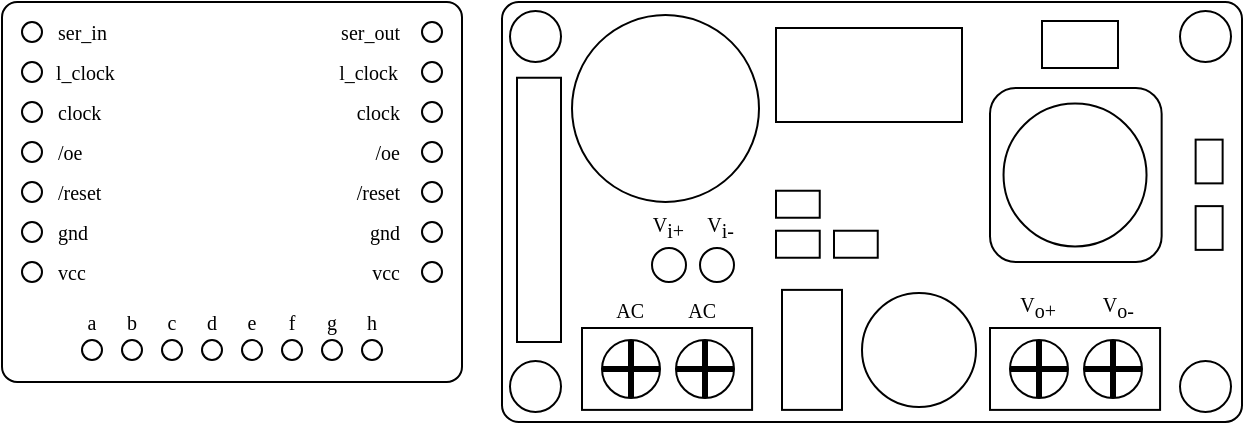 <mxfile version="20.8.5" type="github">
  <diagram id="XUNsw211o3o_2Q5ld4JQ" name="Page-1">
    <mxGraphModel dx="778" dy="512" grid="1" gridSize="10" guides="1" tooltips="1" connect="1" arrows="1" fold="1" page="1" pageScale="1" pageWidth="827" pageHeight="1169" math="0" shadow="0">
      <root>
        <mxCell id="0" />
        <mxCell id="1" parent="0" />
        <mxCell id="hDWNIPYn-BoX0UfPb-T5-1" value="" style="rounded=1;whiteSpace=wrap;html=1;movable=1;resizable=1;rotatable=1;deletable=1;editable=1;connectable=1;arcSize=4;" vertex="1" parent="1">
          <mxGeometry x="40" y="160" width="230" height="190" as="geometry" />
        </mxCell>
        <mxCell id="hDWNIPYn-BoX0UfPb-T5-2" value="" style="ellipse;whiteSpace=wrap;html=1;aspect=fixed;" vertex="1" parent="1">
          <mxGeometry x="50" y="170" width="10" height="10" as="geometry" />
        </mxCell>
        <mxCell id="hDWNIPYn-BoX0UfPb-T5-4" value="" style="ellipse;whiteSpace=wrap;html=1;aspect=fixed;" vertex="1" parent="1">
          <mxGeometry x="50" y="190" width="10" height="10" as="geometry" />
        </mxCell>
        <mxCell id="hDWNIPYn-BoX0UfPb-T5-5" value="" style="ellipse;whiteSpace=wrap;html=1;aspect=fixed;" vertex="1" parent="1">
          <mxGeometry x="50" y="210" width="10" height="10" as="geometry" />
        </mxCell>
        <mxCell id="hDWNIPYn-BoX0UfPb-T5-6" value="" style="ellipse;whiteSpace=wrap;html=1;aspect=fixed;" vertex="1" parent="1">
          <mxGeometry x="50" y="230" width="10" height="10" as="geometry" />
        </mxCell>
        <mxCell id="hDWNIPYn-BoX0UfPb-T5-7" value="" style="ellipse;whiteSpace=wrap;html=1;aspect=fixed;" vertex="1" parent="1">
          <mxGeometry x="50" y="250" width="10" height="10" as="geometry" />
        </mxCell>
        <mxCell id="hDWNIPYn-BoX0UfPb-T5-8" value="" style="ellipse;whiteSpace=wrap;html=1;aspect=fixed;" vertex="1" parent="1">
          <mxGeometry x="50" y="270" width="10" height="10" as="geometry" />
        </mxCell>
        <mxCell id="hDWNIPYn-BoX0UfPb-T5-9" value="" style="ellipse;whiteSpace=wrap;html=1;aspect=fixed;" vertex="1" parent="1">
          <mxGeometry x="50" y="290" width="10" height="10" as="geometry" />
        </mxCell>
        <mxCell id="hDWNIPYn-BoX0UfPb-T5-10" value="" style="ellipse;whiteSpace=wrap;html=1;aspect=fixed;" vertex="1" parent="1">
          <mxGeometry x="250" y="170" width="10" height="10" as="geometry" />
        </mxCell>
        <mxCell id="hDWNIPYn-BoX0UfPb-T5-11" value="" style="ellipse;whiteSpace=wrap;html=1;aspect=fixed;" vertex="1" parent="1">
          <mxGeometry x="250" y="190" width="10" height="10" as="geometry" />
        </mxCell>
        <mxCell id="hDWNIPYn-BoX0UfPb-T5-12" value="" style="ellipse;whiteSpace=wrap;html=1;aspect=fixed;" vertex="1" parent="1">
          <mxGeometry x="250" y="210" width="10" height="10" as="geometry" />
        </mxCell>
        <mxCell id="hDWNIPYn-BoX0UfPb-T5-13" value="" style="ellipse;whiteSpace=wrap;html=1;aspect=fixed;" vertex="1" parent="1">
          <mxGeometry x="250" y="230" width="10" height="10" as="geometry" />
        </mxCell>
        <mxCell id="hDWNIPYn-BoX0UfPb-T5-14" value="" style="ellipse;whiteSpace=wrap;html=1;aspect=fixed;" vertex="1" parent="1">
          <mxGeometry x="250" y="250" width="10" height="10" as="geometry" />
        </mxCell>
        <mxCell id="hDWNIPYn-BoX0UfPb-T5-15" value="" style="ellipse;whiteSpace=wrap;html=1;aspect=fixed;" vertex="1" parent="1">
          <mxGeometry x="250" y="270" width="10" height="10" as="geometry" />
        </mxCell>
        <mxCell id="hDWNIPYn-BoX0UfPb-T5-16" value="" style="ellipse;whiteSpace=wrap;html=1;aspect=fixed;" vertex="1" parent="1">
          <mxGeometry x="250" y="290" width="10" height="10" as="geometry" />
        </mxCell>
        <mxCell id="hDWNIPYn-BoX0UfPb-T5-17" value="&lt;pre style=&quot;font-size: 10px;&quot;&gt;&lt;br style=&quot;font-size: 10px;&quot;&gt;&lt;/pre&gt;" style="ellipse;whiteSpace=wrap;html=1;aspect=fixed;align=center;fontSize=10;" vertex="1" parent="1">
          <mxGeometry x="80" y="329" width="10" height="10" as="geometry" />
        </mxCell>
        <mxCell id="hDWNIPYn-BoX0UfPb-T5-18" value="" style="ellipse;whiteSpace=wrap;html=1;aspect=fixed;fontSize=10;" vertex="1" parent="1">
          <mxGeometry x="200" y="329" width="10" height="10" as="geometry" />
        </mxCell>
        <mxCell id="hDWNIPYn-BoX0UfPb-T5-19" value="" style="ellipse;whiteSpace=wrap;html=1;aspect=fixed;fontSize=10;" vertex="1" parent="1">
          <mxGeometry x="180" y="329" width="10" height="10" as="geometry" />
        </mxCell>
        <mxCell id="hDWNIPYn-BoX0UfPb-T5-20" value="" style="ellipse;whiteSpace=wrap;html=1;aspect=fixed;fontSize=10;" vertex="1" parent="1">
          <mxGeometry x="160" y="329" width="10" height="10" as="geometry" />
        </mxCell>
        <mxCell id="hDWNIPYn-BoX0UfPb-T5-21" value="" style="ellipse;whiteSpace=wrap;html=1;aspect=fixed;fontSize=10;" vertex="1" parent="1">
          <mxGeometry x="140" y="329" width="10" height="10" as="geometry" />
        </mxCell>
        <mxCell id="hDWNIPYn-BoX0UfPb-T5-22" value="" style="ellipse;whiteSpace=wrap;html=1;aspect=fixed;fontSize=10;" vertex="1" parent="1">
          <mxGeometry x="100" y="329" width="10" height="10" as="geometry" />
        </mxCell>
        <mxCell id="hDWNIPYn-BoX0UfPb-T5-23" value="" style="ellipse;whiteSpace=wrap;html=1;aspect=fixed;fontSize=10;" vertex="1" parent="1">
          <mxGeometry x="120" y="329" width="10" height="10" as="geometry" />
        </mxCell>
        <mxCell id="hDWNIPYn-BoX0UfPb-T5-24" value="&lt;pre style=&quot;border-color: var(--border-color); font-size: 10px;&quot;&gt;&lt;font style=&quot;border-color: var(--border-color); font-size: 10px;&quot; data-font-src=&quot;https://fonts.googleapis.com/css?family=ubuntu+mono&quot; face=&quot;ubuntu mono&quot;&gt;a&lt;/font&gt;&lt;/pre&gt;" style="text;html=1;strokeColor=none;fillColor=none;align=center;verticalAlign=middle;whiteSpace=wrap;rounded=0;fontSize=10;" vertex="1" parent="1">
          <mxGeometry x="80" y="320" width="10" as="geometry" />
        </mxCell>
        <mxCell id="hDWNIPYn-BoX0UfPb-T5-26" value="&lt;pre style=&quot;border-color: var(--border-color); font-size: 10px;&quot;&gt;&lt;font style=&quot;border-color: var(--border-color); font-size: 10px;&quot; data-font-src=&quot;https://fonts.googleapis.com/css?family=ubuntu+mono&quot; face=&quot;ubuntu mono&quot;&gt;b&lt;/font&gt;&lt;/pre&gt;" style="text;html=1;strokeColor=none;fillColor=none;align=center;verticalAlign=middle;whiteSpace=wrap;rounded=0;fontSize=10;" vertex="1" parent="1">
          <mxGeometry x="100" y="320" width="10" as="geometry" />
        </mxCell>
        <mxCell id="hDWNIPYn-BoX0UfPb-T5-27" value="&lt;pre style=&quot;border-color: var(--border-color); font-size: 10px;&quot;&gt;&lt;font style=&quot;border-color: var(--border-color); font-size: 10px;&quot; data-font-src=&quot;https://fonts.googleapis.com/css?family=ubuntu+mono&quot; face=&quot;ubuntu mono&quot;&gt;c&lt;/font&gt;&lt;/pre&gt;" style="text;html=1;strokeColor=none;fillColor=none;align=center;verticalAlign=middle;whiteSpace=wrap;rounded=0;fontSize=10;" vertex="1" parent="1">
          <mxGeometry x="120" y="320" width="10" as="geometry" />
        </mxCell>
        <mxCell id="hDWNIPYn-BoX0UfPb-T5-28" value="&lt;pre style=&quot;border-color: var(--border-color); font-size: 10px;&quot;&gt;&lt;font style=&quot;border-color: var(--border-color); font-size: 10px;&quot; data-font-src=&quot;https://fonts.googleapis.com/css?family=ubuntu+mono&quot; face=&quot;ubuntu mono&quot;&gt;d&lt;/font&gt;&lt;/pre&gt;" style="text;html=1;strokeColor=none;fillColor=none;align=center;verticalAlign=middle;whiteSpace=wrap;rounded=0;fontSize=10;" vertex="1" parent="1">
          <mxGeometry x="140" y="320" width="10" as="geometry" />
        </mxCell>
        <mxCell id="hDWNIPYn-BoX0UfPb-T5-29" value="&lt;pre style=&quot;border-color: var(--border-color); font-size: 10px;&quot;&gt;&lt;font style=&quot;border-color: var(--border-color); font-size: 10px;&quot; data-font-src=&quot;https://fonts.googleapis.com/css?family=ubuntu+mono&quot; face=&quot;ubuntu mono&quot;&gt;e&lt;/font&gt;&lt;/pre&gt;" style="text;html=1;strokeColor=none;fillColor=none;align=center;verticalAlign=middle;whiteSpace=wrap;rounded=0;fontSize=10;" vertex="1" parent="1">
          <mxGeometry x="160" y="320" width="10" as="geometry" />
        </mxCell>
        <mxCell id="hDWNIPYn-BoX0UfPb-T5-31" value="&lt;pre style=&quot;border-color: var(--border-color); font-size: 10px;&quot;&gt;&lt;font style=&quot;border-color: var(--border-color); font-size: 10px;&quot; data-font-src=&quot;https://fonts.googleapis.com/css?family=ubuntu+mono&quot; face=&quot;ubuntu mono&quot;&gt;f&lt;/font&gt;&lt;/pre&gt;" style="text;html=1;strokeColor=none;fillColor=none;align=center;verticalAlign=middle;whiteSpace=wrap;rounded=0;fontSize=10;" vertex="1" parent="1">
          <mxGeometry x="180" y="320" width="10" as="geometry" />
        </mxCell>
        <mxCell id="hDWNIPYn-BoX0UfPb-T5-32" value="&lt;pre style=&quot;border-color: var(--border-color); font-size: 10px;&quot;&gt;&lt;font style=&quot;border-color: var(--border-color); font-size: 10px;&quot; data-font-src=&quot;https://fonts.googleapis.com/css?family=ubuntu+mono&quot; face=&quot;ubuntu mono&quot;&gt;g&lt;/font&gt;&lt;/pre&gt;" style="text;html=1;strokeColor=none;fillColor=none;align=center;verticalAlign=middle;whiteSpace=wrap;rounded=0;fontSize=10;" vertex="1" parent="1">
          <mxGeometry x="200" y="320" width="10" as="geometry" />
        </mxCell>
        <mxCell id="hDWNIPYn-BoX0UfPb-T5-33" value="" style="ellipse;whiteSpace=wrap;html=1;aspect=fixed;fontSize=10;" vertex="1" parent="1">
          <mxGeometry x="220" y="329" width="10" height="10" as="geometry" />
        </mxCell>
        <mxCell id="hDWNIPYn-BoX0UfPb-T5-34" value="&lt;pre style=&quot;border-color: var(--border-color); font-size: 10px;&quot;&gt;&lt;font style=&quot;border-color: var(--border-color); font-size: 10px;&quot; data-font-src=&quot;https://fonts.googleapis.com/css?family=ubuntu+mono&quot; face=&quot;ubuntu mono&quot;&gt;h&lt;/font&gt;&lt;/pre&gt;" style="text;html=1;strokeColor=none;fillColor=none;align=center;verticalAlign=middle;whiteSpace=wrap;rounded=0;fontSize=10;" vertex="1" parent="1">
          <mxGeometry x="220" y="319" width="10" height="1" as="geometry" />
        </mxCell>
        <mxCell id="hDWNIPYn-BoX0UfPb-T5-38" value="&lt;pre style=&quot;border-color: var(--border-color); font-size: 10px;&quot;&gt;&lt;font style=&quot;border-color: var(--border-color); font-size: 10px;&quot; data-font-src=&quot;https://fonts.googleapis.com/css?family=ubuntu+mono&quot; face=&quot;ubuntu mono&quot;&gt;ser_in&lt;/font&gt;&lt;/pre&gt;" style="text;html=1;strokeColor=none;fillColor=none;align=left;verticalAlign=middle;whiteSpace=wrap;rounded=0;fontSize=10;" vertex="1" parent="1">
          <mxGeometry x="66" y="175" width="10" as="geometry" />
        </mxCell>
        <mxCell id="hDWNIPYn-BoX0UfPb-T5-39" value="&lt;pre style=&quot;border-color: var(--border-color); font-size: 10px;&quot;&gt;&lt;font style=&quot;border-color: var(--border-color); font-size: 10px;&quot; data-font-src=&quot;https://fonts.googleapis.com/css?family=ubuntu+mono&quot; face=&quot;ubuntu mono&quot;&gt;l_clock&lt;/font&gt;&lt;/pre&gt;" style="text;html=1;strokeColor=none;fillColor=none;align=left;verticalAlign=middle;whiteSpace=wrap;rounded=0;fontSize=10;" vertex="1" parent="1">
          <mxGeometry x="65" y="195" width="10" as="geometry" />
        </mxCell>
        <mxCell id="hDWNIPYn-BoX0UfPb-T5-40" value="&lt;pre style=&quot;border-color: var(--border-color); font-size: 10px;&quot;&gt;&lt;font style=&quot;border-color: var(--border-color); font-size: 10px;&quot; data-font-src=&quot;https://fonts.googleapis.com/css?family=ubuntu+mono&quot; face=&quot;ubuntu mono&quot;&gt;clock&lt;/font&gt;&lt;/pre&gt;" style="text;html=1;strokeColor=none;fillColor=none;align=left;verticalAlign=middle;whiteSpace=wrap;rounded=0;fontSize=10;" vertex="1" parent="1">
          <mxGeometry x="66" y="215" width="10" as="geometry" />
        </mxCell>
        <mxCell id="hDWNIPYn-BoX0UfPb-T5-41" value="&lt;pre style=&quot;border-color: var(--border-color); font-size: 10px;&quot;&gt;&lt;font style=&quot;border-color: var(--border-color); font-size: 10px;&quot; data-font-src=&quot;https://fonts.googleapis.com/css?family=ubuntu+mono&quot; face=&quot;ubuntu mono&quot;&gt;/oe&lt;/font&gt;&lt;/pre&gt;" style="text;html=1;strokeColor=none;fillColor=none;align=left;verticalAlign=middle;whiteSpace=wrap;rounded=0;fontSize=10;" vertex="1" parent="1">
          <mxGeometry x="66" y="235" width="10" as="geometry" />
        </mxCell>
        <mxCell id="hDWNIPYn-BoX0UfPb-T5-43" value="&lt;pre style=&quot;border-color: var(--border-color); font-size: 10px;&quot;&gt;&lt;font style=&quot;border-color: var(--border-color); font-size: 10px;&quot; data-font-src=&quot;https://fonts.googleapis.com/css?family=ubuntu+mono&quot; face=&quot;ubuntu mono&quot;&gt;/reset&lt;/font&gt;&lt;/pre&gt;" style="text;html=1;strokeColor=none;fillColor=none;align=left;verticalAlign=middle;whiteSpace=wrap;rounded=0;fontSize=10;" vertex="1" parent="1">
          <mxGeometry x="66" y="255" width="10" as="geometry" />
        </mxCell>
        <mxCell id="hDWNIPYn-BoX0UfPb-T5-44" value="&lt;pre style=&quot;border-color: var(--border-color); font-size: 10px;&quot;&gt;&lt;font style=&quot;border-color: var(--border-color); font-size: 10px;&quot; data-font-src=&quot;https://fonts.googleapis.com/css?family=ubuntu+mono&quot; face=&quot;ubuntu mono&quot;&gt;gnd&lt;/font&gt;&lt;/pre&gt;" style="text;html=1;strokeColor=none;fillColor=none;align=left;verticalAlign=middle;whiteSpace=wrap;rounded=0;fontSize=10;" vertex="1" parent="1">
          <mxGeometry x="66" y="275" width="10" as="geometry" />
        </mxCell>
        <mxCell id="hDWNIPYn-BoX0UfPb-T5-45" value="&lt;pre style=&quot;border-color: var(--border-color); font-size: 10px;&quot;&gt;&lt;font style=&quot;border-color: var(--border-color); font-size: 10px;&quot; data-font-src=&quot;https://fonts.googleapis.com/css?family=ubuntu+mono&quot; face=&quot;ubuntu mono&quot;&gt;vcc&lt;/font&gt;&lt;/pre&gt;" style="text;html=1;strokeColor=none;fillColor=none;align=left;verticalAlign=middle;whiteSpace=wrap;rounded=0;fontSize=10;" vertex="1" parent="1">
          <mxGeometry x="66" y="295" width="10" as="geometry" />
        </mxCell>
        <mxCell id="hDWNIPYn-BoX0UfPb-T5-54" value="&lt;pre style=&quot;border-color: var(--border-color); font-size: 10px;&quot;&gt;&lt;font style=&quot;border-color: var(--border-color); font-size: 10px;&quot; data-font-src=&quot;https://fonts.googleapis.com/css?family=ubuntu+mono&quot; face=&quot;ubuntu mono&quot;&gt;ser_out&lt;/font&gt;&lt;/pre&gt;" style="text;html=1;strokeColor=none;fillColor=none;align=right;verticalAlign=middle;whiteSpace=wrap;rounded=0;fontSize=10;" vertex="1" parent="1">
          <mxGeometry x="231" y="175" width="10" as="geometry" />
        </mxCell>
        <mxCell id="hDWNIPYn-BoX0UfPb-T5-55" value="&lt;pre style=&quot;border-color: var(--border-color); font-size: 10px;&quot;&gt;&lt;font style=&quot;border-color: var(--border-color); font-size: 10px;&quot; data-font-src=&quot;https://fonts.googleapis.com/css?family=ubuntu+mono&quot; face=&quot;ubuntu mono&quot;&gt;l_clock&lt;/font&gt;&lt;/pre&gt;" style="text;html=1;strokeColor=none;fillColor=none;align=right;verticalAlign=middle;whiteSpace=wrap;rounded=0;fontSize=10;" vertex="1" parent="1">
          <mxGeometry x="230" y="195" width="10" as="geometry" />
        </mxCell>
        <mxCell id="hDWNIPYn-BoX0UfPb-T5-56" value="&lt;pre style=&quot;border-color: var(--border-color); font-size: 10px;&quot;&gt;&lt;font style=&quot;border-color: var(--border-color); font-size: 10px;&quot; data-font-src=&quot;https://fonts.googleapis.com/css?family=ubuntu+mono&quot; face=&quot;ubuntu mono&quot;&gt;clock&lt;/font&gt;&lt;/pre&gt;" style="text;html=1;strokeColor=none;fillColor=none;align=right;verticalAlign=middle;whiteSpace=wrap;rounded=0;fontSize=10;" vertex="1" parent="1">
          <mxGeometry x="231" y="215" width="10" as="geometry" />
        </mxCell>
        <mxCell id="hDWNIPYn-BoX0UfPb-T5-57" value="&lt;pre style=&quot;border-color: var(--border-color); font-size: 10px;&quot;&gt;&lt;font style=&quot;border-color: var(--border-color); font-size: 10px;&quot; data-font-src=&quot;https://fonts.googleapis.com/css?family=ubuntu+mono&quot; face=&quot;ubuntu mono&quot;&gt;/oe&lt;/font&gt;&lt;/pre&gt;" style="text;html=1;strokeColor=none;fillColor=none;align=right;verticalAlign=middle;whiteSpace=wrap;rounded=0;fontSize=10;" vertex="1" parent="1">
          <mxGeometry x="231" y="235" width="10" as="geometry" />
        </mxCell>
        <mxCell id="hDWNIPYn-BoX0UfPb-T5-58" value="&lt;pre style=&quot;border-color: var(--border-color); font-size: 10px;&quot;&gt;&lt;font style=&quot;border-color: var(--border-color); font-size: 10px;&quot; data-font-src=&quot;https://fonts.googleapis.com/css?family=ubuntu+mono&quot; face=&quot;ubuntu mono&quot;&gt;/reset&lt;/font&gt;&lt;/pre&gt;" style="text;html=1;strokeColor=none;fillColor=none;align=right;verticalAlign=middle;whiteSpace=wrap;rounded=0;fontSize=10;" vertex="1" parent="1">
          <mxGeometry x="231" y="255" width="10" as="geometry" />
        </mxCell>
        <mxCell id="hDWNIPYn-BoX0UfPb-T5-59" value="&lt;pre style=&quot;border-color: var(--border-color); font-size: 10px;&quot;&gt;&lt;font style=&quot;border-color: var(--border-color); font-size: 10px;&quot; data-font-src=&quot;https://fonts.googleapis.com/css?family=ubuntu+mono&quot; face=&quot;ubuntu mono&quot;&gt;gnd&lt;/font&gt;&lt;/pre&gt;" style="text;html=1;strokeColor=none;fillColor=none;align=right;verticalAlign=middle;whiteSpace=wrap;rounded=0;fontSize=10;" vertex="1" parent="1">
          <mxGeometry x="231" y="275" width="10" as="geometry" />
        </mxCell>
        <mxCell id="hDWNIPYn-BoX0UfPb-T5-60" value="&lt;pre style=&quot;border-color: var(--border-color); font-size: 10px;&quot;&gt;&lt;font style=&quot;border-color: var(--border-color); font-size: 10px;&quot; data-font-src=&quot;https://fonts.googleapis.com/css?family=ubuntu+mono&quot; face=&quot;ubuntu mono&quot;&gt;vcc&lt;/font&gt;&lt;/pre&gt;" style="text;html=1;strokeColor=none;fillColor=none;align=right;verticalAlign=middle;whiteSpace=wrap;rounded=0;fontSize=10;" vertex="1" parent="1">
          <mxGeometry x="231" y="295" width="10" as="geometry" />
        </mxCell>
        <mxCell id="hDWNIPYn-BoX0UfPb-T5-116" value="" style="group" vertex="1" connectable="0" parent="1">
          <mxGeometry x="290" y="160" width="370" height="210" as="geometry" />
        </mxCell>
        <mxCell id="hDWNIPYn-BoX0UfPb-T5-61" value="" style="rounded=1;whiteSpace=wrap;html=1;fontFamily=ubuntu mono;fontSource=https%3A%2F%2Ffonts.googleapis.com%2Fcss%3Ffamily%3Dubuntu%2Bmono;fontSize=9;arcSize=4;imageHeight=24;" vertex="1" parent="hDWNIPYn-BoX0UfPb-T5-116">
          <mxGeometry width="370" height="210" as="geometry" />
        </mxCell>
        <mxCell id="hDWNIPYn-BoX0UfPb-T5-63" value="" style="ellipse;whiteSpace=wrap;html=1;aspect=fixed;fontFamily=ubuntu mono;fontSource=https%3A%2F%2Ffonts.googleapis.com%2Fcss%3Ffamily%3Dubuntu%2Bmono;fontSize=9;" vertex="1" parent="hDWNIPYn-BoX0UfPb-T5-116">
          <mxGeometry x="4" y="4.5" width="25.5" height="25.5" as="geometry" />
        </mxCell>
        <mxCell id="hDWNIPYn-BoX0UfPb-T5-64" value="" style="ellipse;whiteSpace=wrap;html=1;aspect=fixed;fontFamily=ubuntu mono;fontSource=https%3A%2F%2Ffonts.googleapis.com%2Fcss%3Ffamily%3Dubuntu%2Bmono;fontSize=9;" vertex="1" parent="hDWNIPYn-BoX0UfPb-T5-116">
          <mxGeometry x="4" y="179.5" width="25.5" height="25.5" as="geometry" />
        </mxCell>
        <mxCell id="hDWNIPYn-BoX0UfPb-T5-65" value="" style="ellipse;whiteSpace=wrap;html=1;aspect=fixed;fontFamily=ubuntu mono;fontSource=https%3A%2F%2Ffonts.googleapis.com%2Fcss%3Ffamily%3Dubuntu%2Bmono;fontSize=9;" vertex="1" parent="hDWNIPYn-BoX0UfPb-T5-116">
          <mxGeometry x="339" y="4.5" width="25.5" height="25.5" as="geometry" />
        </mxCell>
        <mxCell id="hDWNIPYn-BoX0UfPb-T5-66" value="" style="ellipse;whiteSpace=wrap;html=1;aspect=fixed;fontFamily=ubuntu mono;fontSource=https%3A%2F%2Ffonts.googleapis.com%2Fcss%3Ffamily%3Dubuntu%2Bmono;fontSize=9;" vertex="1" parent="hDWNIPYn-BoX0UfPb-T5-116">
          <mxGeometry x="339" y="179.5" width="25.5" height="25.5" as="geometry" />
        </mxCell>
        <mxCell id="hDWNIPYn-BoX0UfPb-T5-73" value="&lt;pre style=&quot;border-color: var(--border-color); font-size: 10px;&quot;&gt;&lt;font style=&quot;border-color: var(--border-color); font-size: 10px;&quot; data-font-src=&quot;https://fonts.googleapis.com/css?family=ubuntu+mono&quot; face=&quot;ubuntu mono&quot;&gt;AC&lt;/font&gt;&lt;/pre&gt;" style="text;html=1;strokeColor=none;fillColor=none;align=right;verticalAlign=middle;whiteSpace=wrap;rounded=0;fontSize=10;" vertex="1" parent="hDWNIPYn-BoX0UfPb-T5-116">
          <mxGeometry x="63" y="154" width="10" as="geometry" />
        </mxCell>
        <mxCell id="hDWNIPYn-BoX0UfPb-T5-74" value="&lt;pre style=&quot;border-color: var(--border-color); font-size: 10px;&quot;&gt;&lt;font style=&quot;border-color: var(--border-color); font-size: 10px;&quot; data-font-src=&quot;https://fonts.googleapis.com/css?family=ubuntu+mono&quot; face=&quot;ubuntu mono&quot;&gt;AC&lt;/font&gt;&lt;/pre&gt;" style="text;html=1;strokeColor=none;fillColor=none;align=right;verticalAlign=middle;whiteSpace=wrap;rounded=0;fontSize=10;" vertex="1" parent="hDWNIPYn-BoX0UfPb-T5-116">
          <mxGeometry x="99" y="154" width="10" as="geometry" />
        </mxCell>
        <mxCell id="hDWNIPYn-BoX0UfPb-T5-75" value="&lt;pre style=&quot;border-color: var(--border-color); font-size: 10px;&quot;&gt;&lt;font style=&quot;font-size: 10px; border-color: var(--border-color);&quot; data-font-src=&quot;https://fonts.googleapis.com/css?family=ubuntu+mono&quot; face=&quot;ubuntu mono&quot;&gt;V&lt;/font&gt;&lt;font style=&quot;border-color: var(--border-color); font-size: 10px;&quot; data-font-src=&quot;https://fonts.googleapis.com/css?family=ubuntu+mono&quot; face=&quot;ubuntu mono&quot;&gt;&lt;sub style=&quot;font-size: 10px;&quot;&gt;o-&lt;/sub&gt;&lt;/font&gt;&lt;/pre&gt;" style="text;html=1;strokeColor=none;fillColor=none;align=right;verticalAlign=middle;whiteSpace=wrap;rounded=0;fontSize=10;" vertex="1" parent="hDWNIPYn-BoX0UfPb-T5-116">
          <mxGeometry x="308" y="153" width="10" as="geometry" />
        </mxCell>
        <mxCell id="hDWNIPYn-BoX0UfPb-T5-76" value="&lt;pre style=&quot;border-color: var(--border-color); font-size: 10px;&quot;&gt;&lt;font style=&quot;font-size: 10px; border-color: var(--border-color);&quot; data-font-src=&quot;https://fonts.googleapis.com/css?family=ubuntu+mono&quot; face=&quot;ubuntu mono&quot;&gt;V&lt;/font&gt;&lt;font style=&quot;border-color: var(--border-color); font-size: 10px;&quot; data-font-src=&quot;https://fonts.googleapis.com/css?family=ubuntu+mono&quot; face=&quot;ubuntu mono&quot;&gt;&lt;sub style=&quot;font-size: 10px;&quot;&gt;o+&lt;/sub&gt;&lt;/font&gt;&lt;/pre&gt;" style="text;html=1;strokeColor=none;fillColor=none;align=right;verticalAlign=middle;whiteSpace=wrap;rounded=0;fontSize=10;" vertex="1" parent="hDWNIPYn-BoX0UfPb-T5-116">
          <mxGeometry x="269" y="153" width="10" as="geometry" />
        </mxCell>
        <mxCell id="hDWNIPYn-BoX0UfPb-T5-77" value="" style="ellipse;whiteSpace=wrap;html=1;aspect=fixed;rounded=1;comic=0;fontFamily=ubuntu mono;fontSource=https%3A%2F%2Ffonts.googleapis.com%2Fcss%3Ffamily%3Dubuntu%2Bmono;fontSize=10;" vertex="1" parent="hDWNIPYn-BoX0UfPb-T5-116">
          <mxGeometry x="75" y="123" width="17" height="17" as="geometry" />
        </mxCell>
        <mxCell id="hDWNIPYn-BoX0UfPb-T5-78" value="" style="group" vertex="1" connectable="0" parent="hDWNIPYn-BoX0UfPb-T5-116">
          <mxGeometry x="40" y="163" width="85.04" height="40.945" as="geometry" />
        </mxCell>
        <mxCell id="hDWNIPYn-BoX0UfPb-T5-62" value="" style="rounded=0;whiteSpace=wrap;html=1;fontFamily=ubuntu mono;fontSource=https%3A%2F%2Ffonts.googleapis.com%2Fcss%3Ffamily%3Dubuntu%2Bmono;fontSize=9;comic=0;" vertex="1" parent="hDWNIPYn-BoX0UfPb-T5-78">
          <mxGeometry width="85.04" height="40.945" as="geometry" />
        </mxCell>
        <mxCell id="hDWNIPYn-BoX0UfPb-T5-67" value="" style="ellipse;whiteSpace=wrap;html=1;aspect=fixed;rounded=1;fontFamily=ubuntu mono;fontSource=https%3A%2F%2Ffonts.googleapis.com%2Fcss%3Ffamily%3Dubuntu%2Bmono;fontSize=9;" vertex="1" parent="hDWNIPYn-BoX0UfPb-T5-78">
          <mxGeometry x="10" y="6" width="29" height="29" as="geometry" />
        </mxCell>
        <mxCell id="hDWNIPYn-BoX0UfPb-T5-68" value="" style="ellipse;whiteSpace=wrap;html=1;aspect=fixed;rounded=1;fontFamily=ubuntu mono;fontSource=https%3A%2F%2Ffonts.googleapis.com%2Fcss%3Ffamily%3Dubuntu%2Bmono;fontSize=9;" vertex="1" parent="hDWNIPYn-BoX0UfPb-T5-78">
          <mxGeometry x="47" y="6" width="29" height="29" as="geometry" />
        </mxCell>
        <mxCell id="hDWNIPYn-BoX0UfPb-T5-108" value="" style="endArrow=none;html=1;rounded=0;fontFamily=ubuntu mono;fontSource=https%3A%2F%2Ffonts.googleapis.com%2Fcss%3Ffamily%3Dubuntu%2Bmono;fontSize=42;strokeWidth=3;exitX=0.5;exitY=1;exitDx=0;exitDy=0;entryX=0.5;entryY=0;entryDx=0;entryDy=0;" edge="1" parent="hDWNIPYn-BoX0UfPb-T5-78">
          <mxGeometry width="50" height="50" relative="1" as="geometry">
            <mxPoint x="24.5" y="35" as="sourcePoint" />
            <mxPoint x="24.5" y="6" as="targetPoint" />
          </mxGeometry>
        </mxCell>
        <mxCell id="hDWNIPYn-BoX0UfPb-T5-107" value="" style="endArrow=none;html=1;rounded=0;fontFamily=ubuntu mono;fontSource=https%3A%2F%2Ffonts.googleapis.com%2Fcss%3Ffamily%3Dubuntu%2Bmono;fontSize=42;strokeWidth=3;exitX=1;exitY=0.5;exitDx=0;exitDy=0;entryX=0;entryY=0.5;entryDx=0;entryDy=0;" edge="1" parent="hDWNIPYn-BoX0UfPb-T5-78" source="hDWNIPYn-BoX0UfPb-T5-67" target="hDWNIPYn-BoX0UfPb-T5-67">
          <mxGeometry width="50" height="50" relative="1" as="geometry">
            <mxPoint x="30" y="21" as="sourcePoint" />
            <mxPoint x="10" y="21.347" as="targetPoint" />
          </mxGeometry>
        </mxCell>
        <mxCell id="hDWNIPYn-BoX0UfPb-T5-80" value="" style="group" vertex="1" connectable="0" parent="hDWNIPYn-BoX0UfPb-T5-116">
          <mxGeometry x="244" y="163" width="85.04" height="40.945" as="geometry" />
        </mxCell>
        <mxCell id="hDWNIPYn-BoX0UfPb-T5-81" value="" style="rounded=0;whiteSpace=wrap;html=1;fontFamily=ubuntu mono;fontSource=https%3A%2F%2Ffonts.googleapis.com%2Fcss%3Ffamily%3Dubuntu%2Bmono;fontSize=9;comic=0;" vertex="1" parent="hDWNIPYn-BoX0UfPb-T5-80">
          <mxGeometry width="85.04" height="40.945" as="geometry" />
        </mxCell>
        <mxCell id="hDWNIPYn-BoX0UfPb-T5-82" value="" style="ellipse;whiteSpace=wrap;html=1;aspect=fixed;rounded=1;fontFamily=ubuntu mono;fontSource=https%3A%2F%2Ffonts.googleapis.com%2Fcss%3Ffamily%3Dubuntu%2Bmono;fontSize=9;" vertex="1" parent="hDWNIPYn-BoX0UfPb-T5-80">
          <mxGeometry x="10" y="6" width="29" height="29" as="geometry" />
        </mxCell>
        <mxCell id="hDWNIPYn-BoX0UfPb-T5-83" value="" style="ellipse;whiteSpace=wrap;html=1;aspect=fixed;rounded=1;fontFamily=ubuntu mono;fontSource=https%3A%2F%2Ffonts.googleapis.com%2Fcss%3Ffamily%3Dubuntu%2Bmono;fontSize=9;" vertex="1" parent="hDWNIPYn-BoX0UfPb-T5-80">
          <mxGeometry x="47" y="6" width="29" height="29" as="geometry" />
        </mxCell>
        <mxCell id="hDWNIPYn-BoX0UfPb-T5-85" value="" style="ellipse;whiteSpace=wrap;html=1;aspect=fixed;rounded=1;comic=0;fontFamily=ubuntu mono;fontSource=https%3A%2F%2Ffonts.googleapis.com%2Fcss%3Ffamily%3Dubuntu%2Bmono;fontSize=10;" vertex="1" parent="hDWNIPYn-BoX0UfPb-T5-116">
          <mxGeometry x="99" y="123" width="17" height="17" as="geometry" />
        </mxCell>
        <mxCell id="hDWNIPYn-BoX0UfPb-T5-86" value="&lt;pre style=&quot;border-color: var(--border-color); font-size: 10px;&quot;&gt;&lt;font style=&quot;font-size: 10px; border-color: var(--border-color);&quot; data-font-src=&quot;https://fonts.googleapis.com/css?family=ubuntu+mono&quot; face=&quot;ubuntu mono&quot;&gt;V&lt;/font&gt;&lt;font style=&quot;border-color: var(--border-color); font-size: 10px;&quot; data-font-src=&quot;https://fonts.googleapis.com/css?family=ubuntu+mono&quot; face=&quot;ubuntu mono&quot;&gt;&lt;sub style=&quot;font-size: 10px;&quot;&gt;i-&lt;/sub&gt;&lt;/font&gt;&lt;/pre&gt;" style="text;html=1;strokeColor=none;fillColor=none;align=right;verticalAlign=middle;whiteSpace=wrap;rounded=0;fontSize=10;" vertex="1" parent="hDWNIPYn-BoX0UfPb-T5-116">
          <mxGeometry x="108" y="113" width="10" as="geometry" />
        </mxCell>
        <mxCell id="hDWNIPYn-BoX0UfPb-T5-88" value="&lt;pre style=&quot;border-color: var(--border-color); font-size: 10px;&quot;&gt;&lt;font style=&quot;font-size: 10px; border-color: var(--border-color);&quot; data-font-src=&quot;https://fonts.googleapis.com/css?family=ubuntu+mono&quot; face=&quot;ubuntu mono&quot;&gt;V&lt;/font&gt;&lt;font style=&quot;border-color: var(--border-color); font-size: 10px;&quot; data-font-src=&quot;https://fonts.googleapis.com/css?family=ubuntu+mono&quot; face=&quot;ubuntu mono&quot;&gt;&lt;sub style=&quot;font-size: 10px;&quot;&gt;i+&lt;/sub&gt;&lt;/font&gt;&lt;/pre&gt;" style="text;html=1;strokeColor=none;fillColor=none;align=right;verticalAlign=middle;whiteSpace=wrap;rounded=0;fontSize=10;" vertex="1" parent="hDWNIPYn-BoX0UfPb-T5-116">
          <mxGeometry x="83" y="113" width="10" as="geometry" />
        </mxCell>
        <mxCell id="hDWNIPYn-BoX0UfPb-T5-89" value="" style="rounded=0;whiteSpace=wrap;html=1;comic=0;fontFamily=ubuntu mono;fontSource=https%3A%2F%2Ffonts.googleapis.com%2Fcss%3Ffamily%3Dubuntu%2Bmono;fontSize=10;" vertex="1" parent="hDWNIPYn-BoX0UfPb-T5-116">
          <mxGeometry x="140" y="143.94" width="30" height="60" as="geometry" />
        </mxCell>
        <mxCell id="hDWNIPYn-BoX0UfPb-T5-90" value="" style="ellipse;whiteSpace=wrap;html=1;aspect=fixed;rounded=1;comic=0;fontFamily=ubuntu mono;fontSource=https%3A%2F%2Ffonts.googleapis.com%2Fcss%3Ffamily%3Dubuntu%2Bmono;fontSize=10;" vertex="1" parent="hDWNIPYn-BoX0UfPb-T5-116">
          <mxGeometry x="180" y="145.5" width="57" height="57" as="geometry" />
        </mxCell>
        <mxCell id="hDWNIPYn-BoX0UfPb-T5-92" value="" style="rounded=1;whiteSpace=wrap;html=1;comic=0;fontFamily=ubuntu mono;fontSource=https%3A%2F%2Ffonts.googleapis.com%2Fcss%3Ffamily%3Dubuntu%2Bmono;fontSize=10;" vertex="1" parent="hDWNIPYn-BoX0UfPb-T5-116">
          <mxGeometry x="244" y="43" width="85.827" height="87" as="geometry" />
        </mxCell>
        <mxCell id="hDWNIPYn-BoX0UfPb-T5-91" value="" style="ellipse;whiteSpace=wrap;html=1;aspect=fixed;rounded=1;comic=0;fontFamily=ubuntu mono;fontSource=https%3A%2F%2Ffonts.googleapis.com%2Fcss%3Ffamily%3Dubuntu%2Bmono;fontSize=10;" vertex="1" parent="hDWNIPYn-BoX0UfPb-T5-116">
          <mxGeometry x="250.77" y="50.75" width="71.5" height="71.5" as="geometry" />
        </mxCell>
        <mxCell id="hDWNIPYn-BoX0UfPb-T5-93" value="" style="ellipse;whiteSpace=wrap;html=1;aspect=fixed;rounded=1;comic=0;fontFamily=ubuntu mono;fontSource=https%3A%2F%2Ffonts.googleapis.com%2Fcss%3Ffamily%3Dubuntu%2Bmono;fontSize=10;" vertex="1" parent="hDWNIPYn-BoX0UfPb-T5-116">
          <mxGeometry x="35" y="6.5" width="93.5" height="93.5" as="geometry" />
        </mxCell>
        <mxCell id="hDWNIPYn-BoX0UfPb-T5-94" value="" style="rounded=0;whiteSpace=wrap;html=1;comic=0;fontFamily=ubuntu mono;fontSource=https%3A%2F%2Ffonts.googleapis.com%2Fcss%3Ffamily%3Dubuntu%2Bmono;fontSize=10;" vertex="1" parent="hDWNIPYn-BoX0UfPb-T5-116">
          <mxGeometry x="270" y="9.5" width="38" height="23.5" as="geometry" />
        </mxCell>
        <mxCell id="hDWNIPYn-BoX0UfPb-T5-95" value="" style="rounded=0;whiteSpace=wrap;html=1;comic=0;fontFamily=ubuntu mono;fontSource=https%3A%2F%2Ffonts.googleapis.com%2Fcss%3Ffamily%3Dubuntu%2Bmono;fontSize=10;rotation=90;" vertex="1" parent="hDWNIPYn-BoX0UfPb-T5-116">
          <mxGeometry x="342.63" y="73" width="21.87" height="13.5" as="geometry" />
        </mxCell>
        <mxCell id="hDWNIPYn-BoX0UfPb-T5-96" value="" style="rounded=0;whiteSpace=wrap;html=1;comic=0;fontFamily=ubuntu mono;fontSource=https%3A%2F%2Ffonts.googleapis.com%2Fcss%3Ffamily%3Dubuntu%2Bmono;fontSize=10;rotation=90;" vertex="1" parent="hDWNIPYn-BoX0UfPb-T5-116">
          <mxGeometry x="342.63" y="106.25" width="21.87" height="13.5" as="geometry" />
        </mxCell>
        <mxCell id="hDWNIPYn-BoX0UfPb-T5-97" value="" style="rounded=0;whiteSpace=wrap;html=1;comic=0;fontFamily=ubuntu mono;fontSource=https%3A%2F%2Ffonts.googleapis.com%2Fcss%3Ffamily%3Dubuntu%2Bmono;fontSize=10;rotation=0;" vertex="1" parent="hDWNIPYn-BoX0UfPb-T5-116">
          <mxGeometry x="137.0" y="94.37" width="21.87" height="13.5" as="geometry" />
        </mxCell>
        <mxCell id="hDWNIPYn-BoX0UfPb-T5-101" value="" style="rounded=0;whiteSpace=wrap;html=1;comic=0;fontFamily=ubuntu mono;fontSource=https%3A%2F%2Ffonts.googleapis.com%2Fcss%3Ffamily%3Dubuntu%2Bmono;fontSize=10;rotation=0;" vertex="1" parent="hDWNIPYn-BoX0UfPb-T5-116">
          <mxGeometry x="137.0" y="114.37" width="21.87" height="13.5" as="geometry" />
        </mxCell>
        <mxCell id="hDWNIPYn-BoX0UfPb-T5-102" value="" style="rounded=0;whiteSpace=wrap;html=1;comic=0;fontFamily=ubuntu mono;fontSource=https%3A%2F%2Ffonts.googleapis.com%2Fcss%3Ffamily%3Dubuntu%2Bmono;fontSize=10;rotation=0;" vertex="1" parent="hDWNIPYn-BoX0UfPb-T5-116">
          <mxGeometry x="166.0" y="114.37" width="21.87" height="13.5" as="geometry" />
        </mxCell>
        <mxCell id="hDWNIPYn-BoX0UfPb-T5-103" value="" style="rounded=0;whiteSpace=wrap;html=1;comic=0;fontFamily=ubuntu mono;fontSource=https%3A%2F%2Ffonts.googleapis.com%2Fcss%3Ffamily%3Dubuntu%2Bmono;fontSize=10;" vertex="1" parent="hDWNIPYn-BoX0UfPb-T5-116">
          <mxGeometry x="7.5" y="37.87" width="22" height="132.13" as="geometry" />
        </mxCell>
        <mxCell id="hDWNIPYn-BoX0UfPb-T5-104" value="" style="rounded=0;whiteSpace=wrap;html=1;comic=0;fontFamily=ubuntu mono;fontSource=https%3A%2F%2Ffonts.googleapis.com%2Fcss%3Ffamily%3Dubuntu%2Bmono;fontSize=10;" vertex="1" parent="hDWNIPYn-BoX0UfPb-T5-116">
          <mxGeometry x="137" y="13" width="93" height="47" as="geometry" />
        </mxCell>
        <mxCell id="hDWNIPYn-BoX0UfPb-T5-109" value="" style="endArrow=none;html=1;rounded=0;fontFamily=ubuntu mono;fontSource=https%3A%2F%2Ffonts.googleapis.com%2Fcss%3Ffamily%3Dubuntu%2Bmono;fontSize=42;strokeWidth=3;exitX=0.5;exitY=1;exitDx=0;exitDy=0;entryX=0.5;entryY=0;entryDx=0;entryDy=0;" edge="1" parent="hDWNIPYn-BoX0UfPb-T5-116">
          <mxGeometry width="50" height="50" relative="1" as="geometry">
            <mxPoint x="101.5" y="198" as="sourcePoint" />
            <mxPoint x="101.5" y="169" as="targetPoint" />
          </mxGeometry>
        </mxCell>
        <mxCell id="hDWNIPYn-BoX0UfPb-T5-110" value="" style="endArrow=none;html=1;rounded=0;fontFamily=ubuntu mono;fontSource=https%3A%2F%2Ffonts.googleapis.com%2Fcss%3Ffamily%3Dubuntu%2Bmono;fontSize=42;strokeWidth=3;exitX=1;exitY=0.5;exitDx=0;exitDy=0;entryX=0;entryY=0.5;entryDx=0;entryDy=0;" edge="1" parent="hDWNIPYn-BoX0UfPb-T5-116">
          <mxGeometry width="50" height="50" relative="1" as="geometry">
            <mxPoint x="116.0" y="183.5" as="sourcePoint" />
            <mxPoint x="87.0" y="183.5" as="targetPoint" />
          </mxGeometry>
        </mxCell>
        <mxCell id="hDWNIPYn-BoX0UfPb-T5-111" value="" style="endArrow=none;html=1;rounded=0;fontFamily=ubuntu mono;fontSource=https%3A%2F%2Ffonts.googleapis.com%2Fcss%3Ffamily%3Dubuntu%2Bmono;fontSize=42;strokeWidth=3;exitX=0.5;exitY=1;exitDx=0;exitDy=0;entryX=0.5;entryY=0;entryDx=0;entryDy=0;" edge="1" parent="hDWNIPYn-BoX0UfPb-T5-116">
          <mxGeometry width="50" height="50" relative="1" as="geometry">
            <mxPoint x="268.5" y="198" as="sourcePoint" />
            <mxPoint x="268.5" y="169" as="targetPoint" />
          </mxGeometry>
        </mxCell>
        <mxCell id="hDWNIPYn-BoX0UfPb-T5-112" value="" style="endArrow=none;html=1;rounded=0;fontFamily=ubuntu mono;fontSource=https%3A%2F%2Ffonts.googleapis.com%2Fcss%3Ffamily%3Dubuntu%2Bmono;fontSize=42;strokeWidth=3;exitX=1;exitY=0.5;exitDx=0;exitDy=0;entryX=0;entryY=0.5;entryDx=0;entryDy=0;" edge="1" parent="hDWNIPYn-BoX0UfPb-T5-116">
          <mxGeometry width="50" height="50" relative="1" as="geometry">
            <mxPoint x="283.0" y="183.5" as="sourcePoint" />
            <mxPoint x="254.0" y="183.5" as="targetPoint" />
          </mxGeometry>
        </mxCell>
        <mxCell id="hDWNIPYn-BoX0UfPb-T5-113" value="" style="endArrow=none;html=1;rounded=0;fontFamily=ubuntu mono;fontSource=https%3A%2F%2Ffonts.googleapis.com%2Fcss%3Ffamily%3Dubuntu%2Bmono;fontSize=42;strokeWidth=3;exitX=0.5;exitY=1;exitDx=0;exitDy=0;entryX=0.5;entryY=0;entryDx=0;entryDy=0;" edge="1" parent="hDWNIPYn-BoX0UfPb-T5-116">
          <mxGeometry width="50" height="50" relative="1" as="geometry">
            <mxPoint x="305.5" y="198" as="sourcePoint" />
            <mxPoint x="305.5" y="169" as="targetPoint" />
          </mxGeometry>
        </mxCell>
        <mxCell id="hDWNIPYn-BoX0UfPb-T5-114" value="" style="endArrow=none;html=1;rounded=0;fontFamily=ubuntu mono;fontSource=https%3A%2F%2Ffonts.googleapis.com%2Fcss%3Ffamily%3Dubuntu%2Bmono;fontSize=42;strokeWidth=3;exitX=1;exitY=0.5;exitDx=0;exitDy=0;entryX=0;entryY=0.5;entryDx=0;entryDy=0;" edge="1" parent="hDWNIPYn-BoX0UfPb-T5-116">
          <mxGeometry width="50" height="50" relative="1" as="geometry">
            <mxPoint x="320.0" y="183.5" as="sourcePoint" />
            <mxPoint x="291.0" y="183.5" as="targetPoint" />
          </mxGeometry>
        </mxCell>
      </root>
    </mxGraphModel>
  </diagram>
</mxfile>
